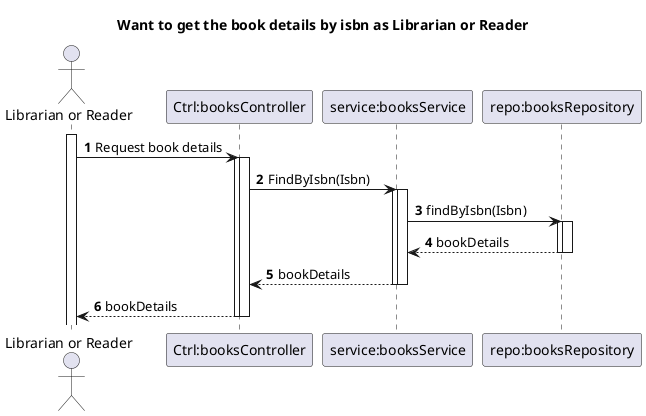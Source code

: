 @startuml
'https://plantuml.com/sequence-diagram
autoactivate on
autonumber

title Want to get the book details by isbn as Librarian or Reader

actor "Librarian or Reader" as User
participant "Ctrl:booksController" as Ctrl
participant "service:booksService" as Service
participant "repo:booksRepository" as Repo
activate User

User -> Ctrl: Request book details
activate Ctrl
Ctrl -> Service: FindByIsbn(Isbn)
activate Service
Service -> Repo: findByIsbn(Isbn)
activate Repo

Repo --> Service: bookDetails
deactivate Repo
Service --> Ctrl: bookDetails
deactivate Service
Ctrl --> User: bookDetails
deactivate Ctrl

@enduml
